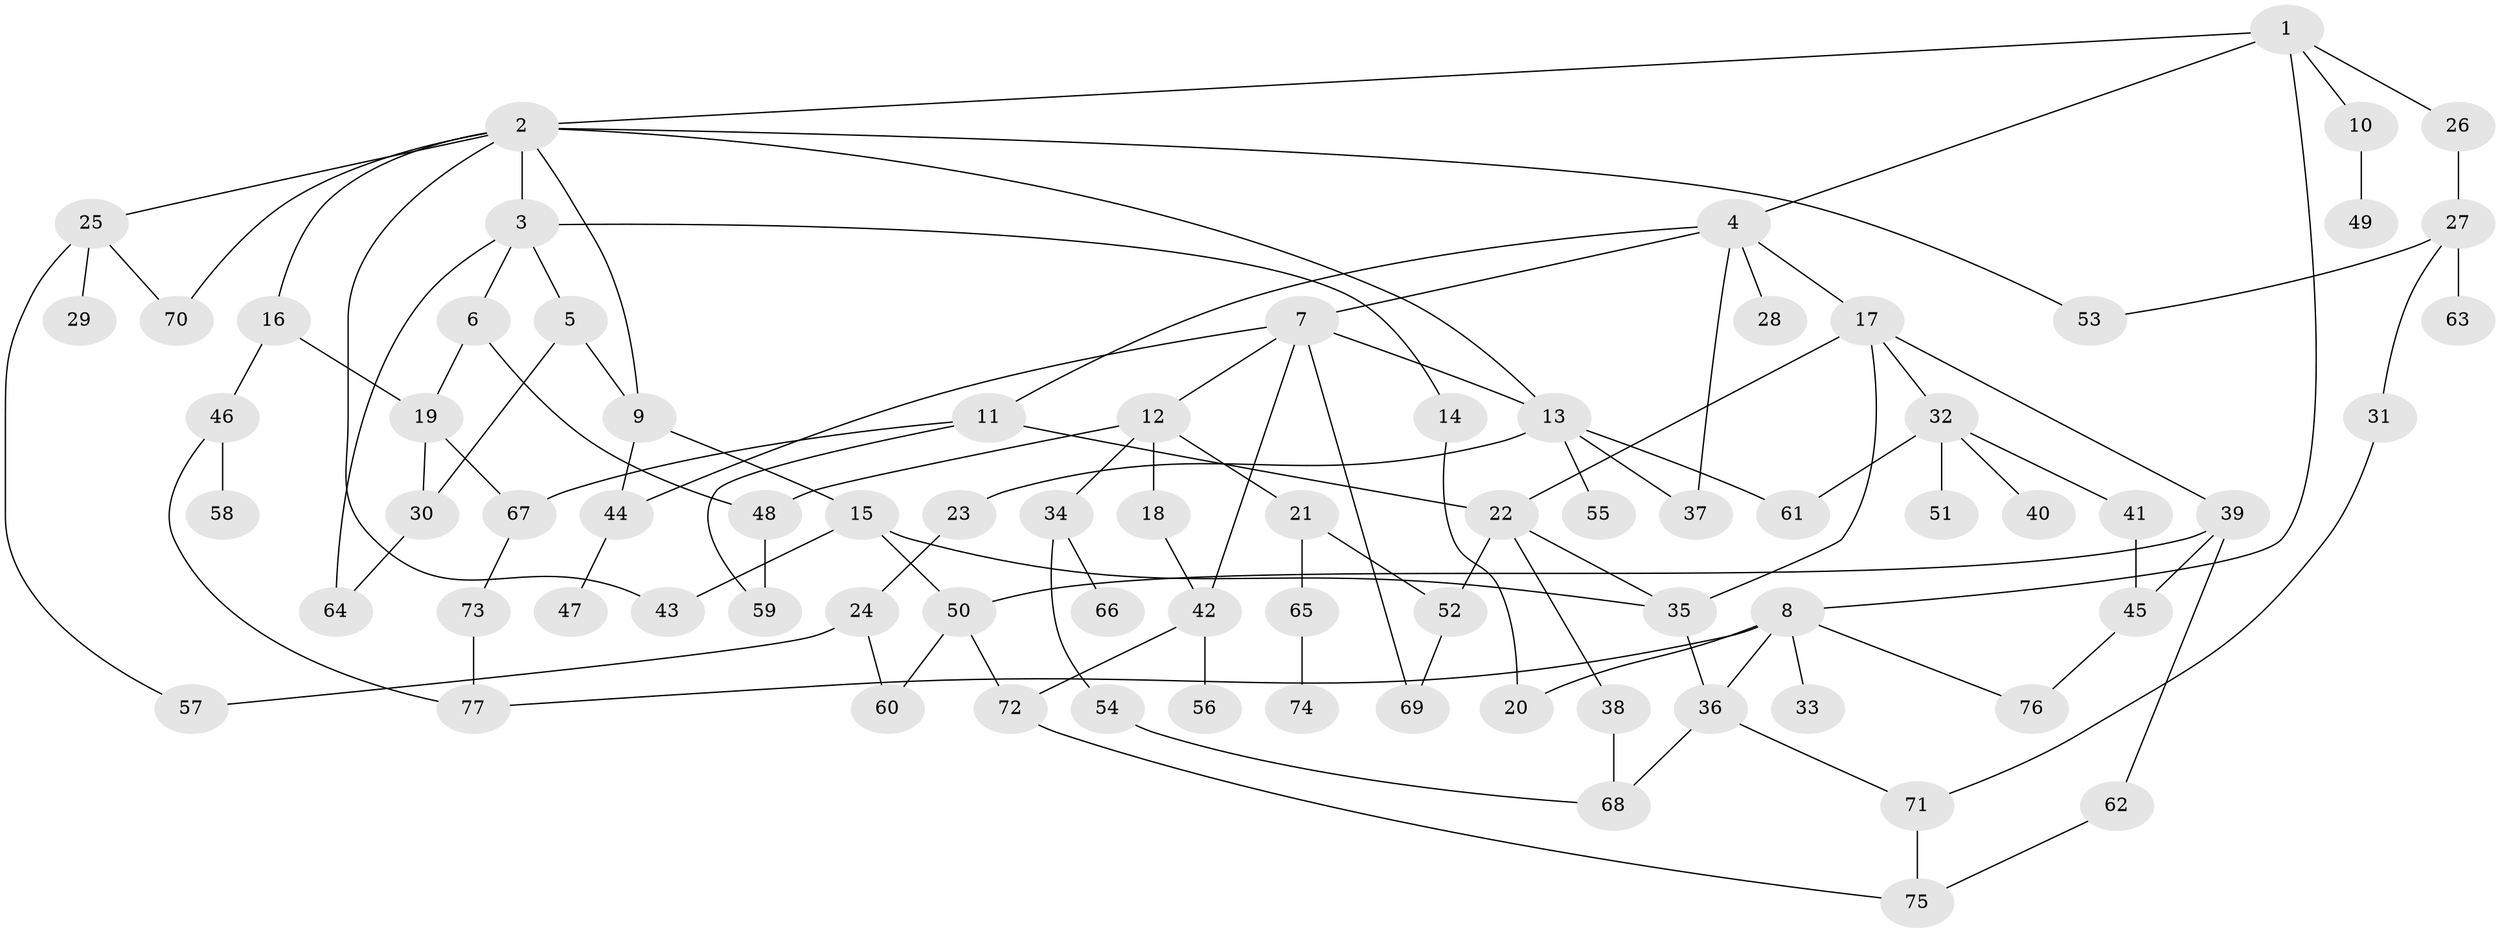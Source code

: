 // Generated by graph-tools (version 1.1) at 2025/25/03/09/25 03:25:34]
// undirected, 77 vertices, 111 edges
graph export_dot {
graph [start="1"]
  node [color=gray90,style=filled];
  1;
  2;
  3;
  4;
  5;
  6;
  7;
  8;
  9;
  10;
  11;
  12;
  13;
  14;
  15;
  16;
  17;
  18;
  19;
  20;
  21;
  22;
  23;
  24;
  25;
  26;
  27;
  28;
  29;
  30;
  31;
  32;
  33;
  34;
  35;
  36;
  37;
  38;
  39;
  40;
  41;
  42;
  43;
  44;
  45;
  46;
  47;
  48;
  49;
  50;
  51;
  52;
  53;
  54;
  55;
  56;
  57;
  58;
  59;
  60;
  61;
  62;
  63;
  64;
  65;
  66;
  67;
  68;
  69;
  70;
  71;
  72;
  73;
  74;
  75;
  76;
  77;
  1 -- 2;
  1 -- 4;
  1 -- 8;
  1 -- 10;
  1 -- 26;
  2 -- 3;
  2 -- 16;
  2 -- 25;
  2 -- 43;
  2 -- 53;
  2 -- 13;
  2 -- 70;
  2 -- 9;
  3 -- 5;
  3 -- 6;
  3 -- 14;
  3 -- 64;
  4 -- 7;
  4 -- 11;
  4 -- 17;
  4 -- 28;
  4 -- 37;
  5 -- 9;
  5 -- 30;
  6 -- 48;
  6 -- 19;
  7 -- 12;
  7 -- 13;
  7 -- 42;
  7 -- 44;
  7 -- 69;
  8 -- 20;
  8 -- 33;
  8 -- 36;
  8 -- 77;
  8 -- 76;
  9 -- 15;
  9 -- 44;
  10 -- 49;
  11 -- 22;
  11 -- 59;
  11 -- 67;
  12 -- 18;
  12 -- 21;
  12 -- 34;
  12 -- 48;
  13 -- 23;
  13 -- 55;
  13 -- 61;
  13 -- 37;
  14 -- 20;
  15 -- 43;
  15 -- 35;
  15 -- 50;
  16 -- 19;
  16 -- 46;
  17 -- 32;
  17 -- 39;
  17 -- 22;
  17 -- 35;
  18 -- 42;
  19 -- 30;
  19 -- 67;
  21 -- 65;
  21 -- 52;
  22 -- 35;
  22 -- 38;
  22 -- 52;
  23 -- 24;
  24 -- 60;
  24 -- 57;
  25 -- 29;
  25 -- 57;
  25 -- 70;
  26 -- 27;
  27 -- 31;
  27 -- 63;
  27 -- 53;
  30 -- 64;
  31 -- 71;
  32 -- 40;
  32 -- 41;
  32 -- 51;
  32 -- 61;
  34 -- 54;
  34 -- 66;
  35 -- 36;
  36 -- 68;
  36 -- 71;
  38 -- 68;
  39 -- 45;
  39 -- 50;
  39 -- 62;
  41 -- 45;
  42 -- 56;
  42 -- 72;
  44 -- 47;
  45 -- 76;
  46 -- 58;
  46 -- 77;
  48 -- 59;
  50 -- 72;
  50 -- 60;
  52 -- 69;
  54 -- 68;
  62 -- 75;
  65 -- 74;
  67 -- 73;
  71 -- 75;
  72 -- 75;
  73 -- 77;
}
